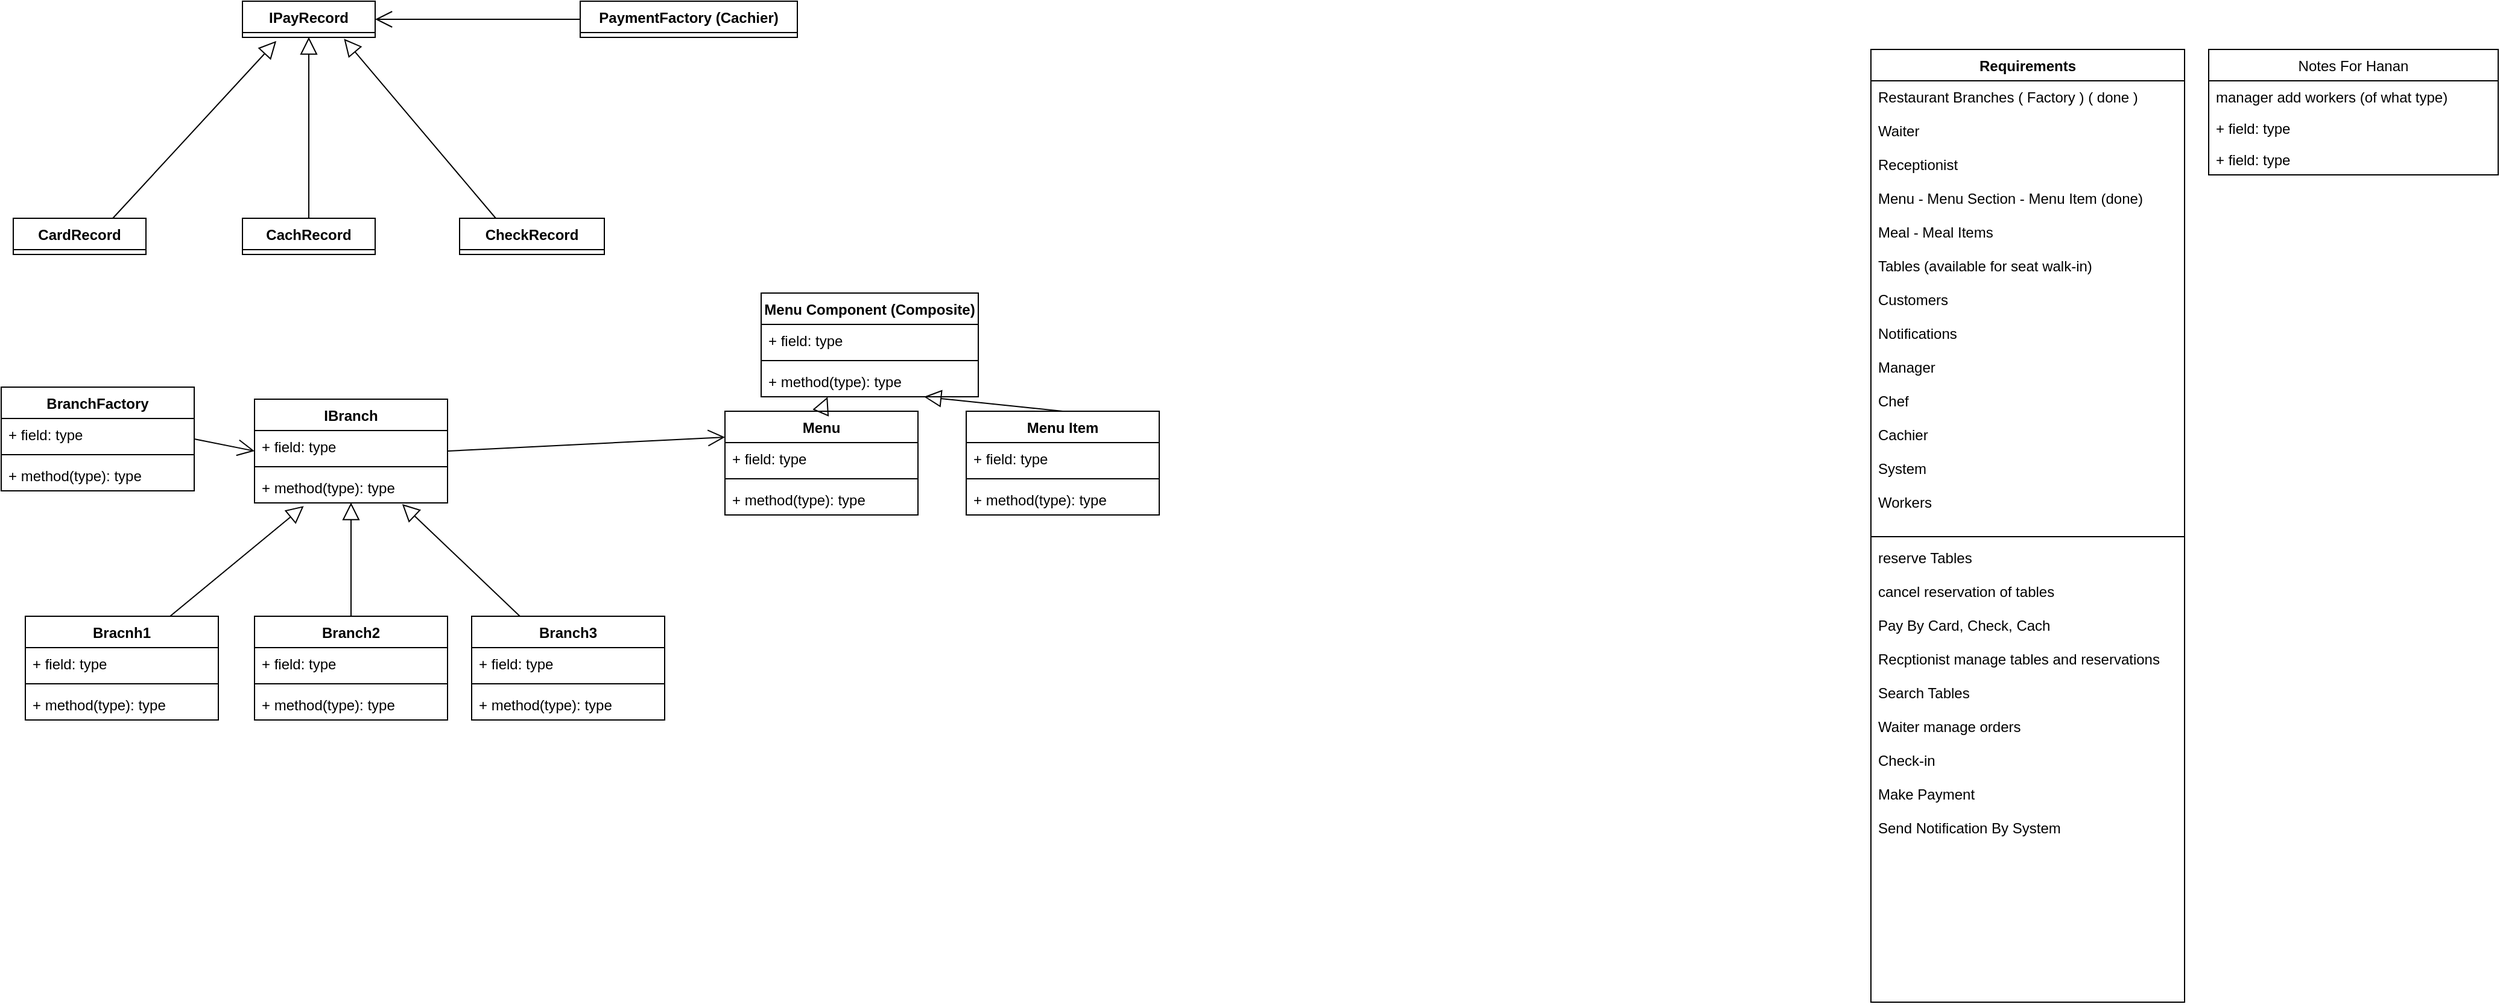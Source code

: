 <mxfile version="20.7.4" type="github">
  <diagram id="xAxxvFsqCapqmSZXbhkK" name="Main">
    <mxGraphModel dx="1235" dy="651" grid="1" gridSize="10" guides="1" tooltips="1" connect="1" arrows="1" fold="1" page="1" pageScale="1" pageWidth="850" pageHeight="1100" math="0" shadow="0">
      <root>
        <mxCell id="0" />
        <mxCell id="1" parent="0" />
        <mxCell id="FFs4DHF73_2S0idd-ukf-1" value="IPayRecord" style="swimlane;fontStyle=1;align=center;verticalAlign=top;childLayout=stackLayout;horizontal=1;startSize=26;horizontalStack=0;resizeParent=1;resizeParentMax=0;resizeLast=0;collapsible=1;marginBottom=0;" parent="1" vertex="1" collapsed="1">
          <mxGeometry x="230" y="50" width="110" height="30" as="geometry">
            <mxRectangle x="230" y="50" width="160" height="86" as="alternateBounds" />
          </mxGeometry>
        </mxCell>
        <mxCell id="FFs4DHF73_2S0idd-ukf-2" value="+ field: type" style="text;strokeColor=none;fillColor=none;align=left;verticalAlign=top;spacingLeft=4;spacingRight=4;overflow=hidden;rotatable=0;points=[[0,0.5],[1,0.5]];portConstraint=eastwest;" parent="FFs4DHF73_2S0idd-ukf-1" vertex="1">
          <mxGeometry y="26" width="160" height="26" as="geometry" />
        </mxCell>
        <mxCell id="FFs4DHF73_2S0idd-ukf-3" value="" style="line;strokeWidth=1;fillColor=none;align=left;verticalAlign=middle;spacingTop=-1;spacingLeft=3;spacingRight=3;rotatable=0;labelPosition=right;points=[];portConstraint=eastwest;strokeColor=inherit;" parent="FFs4DHF73_2S0idd-ukf-1" vertex="1">
          <mxGeometry y="52" width="160" height="8" as="geometry" />
        </mxCell>
        <mxCell id="FFs4DHF73_2S0idd-ukf-4" value="+ method(type): type" style="text;strokeColor=none;fillColor=none;align=left;verticalAlign=top;spacingLeft=4;spacingRight=4;overflow=hidden;rotatable=0;points=[[0,0.5],[1,0.5]];portConstraint=eastwest;" parent="FFs4DHF73_2S0idd-ukf-1" vertex="1">
          <mxGeometry y="60" width="160" height="26" as="geometry" />
        </mxCell>
        <mxCell id="FFs4DHF73_2S0idd-ukf-9" value="Requirements" style="swimlane;fontStyle=1;align=center;verticalAlign=top;childLayout=stackLayout;horizontal=1;startSize=26;horizontalStack=0;resizeParent=1;resizeParentMax=0;resizeLast=0;collapsible=1;marginBottom=0;" parent="1" vertex="1">
          <mxGeometry x="1580" y="90" width="260" height="790" as="geometry" />
        </mxCell>
        <mxCell id="FFs4DHF73_2S0idd-ukf-10" value="Restaurant Branches ( Factory ) ( done )&#xa;&#xa;Waiter&#xa;&#xa;Receptionist&#xa;&#xa;Menu - Menu Section - Menu Item (done)&#xa;&#xa;Meal - Meal Items&#xa;&#xa;Tables (available for seat walk-in)&#xa;&#xa;Customers&#xa;&#xa;Notifications&#xa;&#xa;Manager&#xa;&#xa;Chef&#xa;&#xa;Cachier&#xa;&#xa;System&#xa;&#xa;Workers" style="text;strokeColor=none;fillColor=none;align=left;verticalAlign=top;spacingLeft=4;spacingRight=4;overflow=hidden;rotatable=0;points=[[0,0.5],[1,0.5]];portConstraint=eastwest;" parent="FFs4DHF73_2S0idd-ukf-9" vertex="1">
          <mxGeometry y="26" width="260" height="374" as="geometry" />
        </mxCell>
        <mxCell id="FFs4DHF73_2S0idd-ukf-11" value="" style="line;strokeWidth=1;fillColor=none;align=left;verticalAlign=middle;spacingTop=-1;spacingLeft=3;spacingRight=3;rotatable=0;labelPosition=right;points=[];portConstraint=eastwest;strokeColor=inherit;" parent="FFs4DHF73_2S0idd-ukf-9" vertex="1">
          <mxGeometry y="400" width="260" height="8" as="geometry" />
        </mxCell>
        <mxCell id="FFs4DHF73_2S0idd-ukf-12" value="reserve Tables&#xa;&#xa;cancel reservation of tables&#xa;&#xa;Pay By Card, Check, Cach&#xa;&#xa;Recptionist manage tables and reservations&#xa;&#xa;Search Tables&#xa;&#xa;Waiter manage orders&#xa;&#xa;Check-in&#xa;&#xa;Make Payment&#xa;&#xa;Send Notification By System" style="text;strokeColor=none;fillColor=none;align=left;verticalAlign=top;spacingLeft=4;spacingRight=4;overflow=hidden;rotatable=0;points=[[0,0.5],[1,0.5]];portConstraint=eastwest;" parent="FFs4DHF73_2S0idd-ukf-9" vertex="1">
          <mxGeometry y="408" width="260" height="382" as="geometry" />
        </mxCell>
        <mxCell id="FFs4DHF73_2S0idd-ukf-14" value="CardRecord" style="swimlane;fontStyle=1;align=center;verticalAlign=top;childLayout=stackLayout;horizontal=1;startSize=26;horizontalStack=0;resizeParent=1;resizeParentMax=0;resizeLast=0;collapsible=1;marginBottom=0;" parent="1" vertex="1" collapsed="1">
          <mxGeometry x="40" y="230" width="110" height="30" as="geometry">
            <mxRectangle x="40" y="230" width="160" height="86" as="alternateBounds" />
          </mxGeometry>
        </mxCell>
        <mxCell id="FFs4DHF73_2S0idd-ukf-15" value="+ field: type" style="text;strokeColor=none;fillColor=none;align=left;verticalAlign=top;spacingLeft=4;spacingRight=4;overflow=hidden;rotatable=0;points=[[0,0.5],[1,0.5]];portConstraint=eastwest;" parent="FFs4DHF73_2S0idd-ukf-14" vertex="1">
          <mxGeometry y="26" width="160" height="26" as="geometry" />
        </mxCell>
        <mxCell id="FFs4DHF73_2S0idd-ukf-16" value="" style="line;strokeWidth=1;fillColor=none;align=left;verticalAlign=middle;spacingTop=-1;spacingLeft=3;spacingRight=3;rotatable=0;labelPosition=right;points=[];portConstraint=eastwest;strokeColor=inherit;" parent="FFs4DHF73_2S0idd-ukf-14" vertex="1">
          <mxGeometry y="52" width="160" height="8" as="geometry" />
        </mxCell>
        <mxCell id="FFs4DHF73_2S0idd-ukf-17" value="+ method(type): type" style="text;strokeColor=none;fillColor=none;align=left;verticalAlign=top;spacingLeft=4;spacingRight=4;overflow=hidden;rotatable=0;points=[[0,0.5],[1,0.5]];portConstraint=eastwest;" parent="FFs4DHF73_2S0idd-ukf-14" vertex="1">
          <mxGeometry y="60" width="160" height="26" as="geometry" />
        </mxCell>
        <mxCell id="FFs4DHF73_2S0idd-ukf-18" value="CachRecord" style="swimlane;fontStyle=1;align=center;verticalAlign=top;childLayout=stackLayout;horizontal=1;startSize=26;horizontalStack=0;resizeParent=1;resizeParentMax=0;resizeLast=0;collapsible=1;marginBottom=0;" parent="1" vertex="1" collapsed="1">
          <mxGeometry x="230" y="230" width="110" height="30" as="geometry">
            <mxRectangle x="230" y="230" width="160" height="86" as="alternateBounds" />
          </mxGeometry>
        </mxCell>
        <mxCell id="FFs4DHF73_2S0idd-ukf-19" value="+ field: type" style="text;strokeColor=none;fillColor=none;align=left;verticalAlign=top;spacingLeft=4;spacingRight=4;overflow=hidden;rotatable=0;points=[[0,0.5],[1,0.5]];portConstraint=eastwest;" parent="FFs4DHF73_2S0idd-ukf-18" vertex="1">
          <mxGeometry y="26" width="160" height="26" as="geometry" />
        </mxCell>
        <mxCell id="FFs4DHF73_2S0idd-ukf-20" value="" style="line;strokeWidth=1;fillColor=none;align=left;verticalAlign=middle;spacingTop=-1;spacingLeft=3;spacingRight=3;rotatable=0;labelPosition=right;points=[];portConstraint=eastwest;strokeColor=inherit;" parent="FFs4DHF73_2S0idd-ukf-18" vertex="1">
          <mxGeometry y="52" width="160" height="8" as="geometry" />
        </mxCell>
        <mxCell id="FFs4DHF73_2S0idd-ukf-21" value="+ method(type): type" style="text;strokeColor=none;fillColor=none;align=left;verticalAlign=top;spacingLeft=4;spacingRight=4;overflow=hidden;rotatable=0;points=[[0,0.5],[1,0.5]];portConstraint=eastwest;" parent="FFs4DHF73_2S0idd-ukf-18" vertex="1">
          <mxGeometry y="60" width="160" height="26" as="geometry" />
        </mxCell>
        <mxCell id="FFs4DHF73_2S0idd-ukf-22" value="CheckRecord" style="swimlane;fontStyle=1;align=center;verticalAlign=top;childLayout=stackLayout;horizontal=1;startSize=26;horizontalStack=0;resizeParent=1;resizeParentMax=0;resizeLast=0;collapsible=1;marginBottom=0;" parent="1" vertex="1" collapsed="1">
          <mxGeometry x="410" y="230" width="120" height="30" as="geometry">
            <mxRectangle x="410" y="230" width="160" height="86" as="alternateBounds" />
          </mxGeometry>
        </mxCell>
        <mxCell id="FFs4DHF73_2S0idd-ukf-23" value="+ field: type" style="text;strokeColor=none;fillColor=none;align=left;verticalAlign=top;spacingLeft=4;spacingRight=4;overflow=hidden;rotatable=0;points=[[0,0.5],[1,0.5]];portConstraint=eastwest;" parent="FFs4DHF73_2S0idd-ukf-22" vertex="1">
          <mxGeometry y="26" width="160" height="26" as="geometry" />
        </mxCell>
        <mxCell id="FFs4DHF73_2S0idd-ukf-24" value="" style="line;strokeWidth=1;fillColor=none;align=left;verticalAlign=middle;spacingTop=-1;spacingLeft=3;spacingRight=3;rotatable=0;labelPosition=right;points=[];portConstraint=eastwest;strokeColor=inherit;" parent="FFs4DHF73_2S0idd-ukf-22" vertex="1">
          <mxGeometry y="52" width="160" height="8" as="geometry" />
        </mxCell>
        <mxCell id="FFs4DHF73_2S0idd-ukf-25" value="+ method(type): type" style="text;strokeColor=none;fillColor=none;align=left;verticalAlign=top;spacingLeft=4;spacingRight=4;overflow=hidden;rotatable=0;points=[[0,0.5],[1,0.5]];portConstraint=eastwest;" parent="FFs4DHF73_2S0idd-ukf-22" vertex="1">
          <mxGeometry y="60" width="160" height="26" as="geometry" />
        </mxCell>
        <mxCell id="FFs4DHF73_2S0idd-ukf-26" value="" style="endArrow=block;endFill=0;endSize=12;html=1;rounded=0;entryX=0.5;entryY=0.992;entryDx=0;entryDy=0;entryPerimeter=0;exitX=0.5;exitY=0;exitDx=0;exitDy=0;" parent="1" source="FFs4DHF73_2S0idd-ukf-18" target="FFs4DHF73_2S0idd-ukf-4" edge="1">
          <mxGeometry width="160" relative="1" as="geometry">
            <mxPoint x="310" y="280" as="sourcePoint" />
            <mxPoint x="470" y="280" as="targetPoint" />
          </mxGeometry>
        </mxCell>
        <mxCell id="FFs4DHF73_2S0idd-ukf-27" value="" style="endArrow=block;endFill=0;endSize=12;html=1;rounded=0;entryX=0.255;entryY=1.1;entryDx=0;entryDy=0;entryPerimeter=0;exitX=0.75;exitY=0;exitDx=0;exitDy=0;" parent="1" source="FFs4DHF73_2S0idd-ukf-14" target="FFs4DHF73_2S0idd-ukf-4" edge="1">
          <mxGeometry width="160" relative="1" as="geometry">
            <mxPoint x="320" y="240" as="sourcePoint" />
            <mxPoint x="320" y="145.792" as="targetPoint" />
          </mxGeometry>
        </mxCell>
        <mxCell id="FFs4DHF73_2S0idd-ukf-28" value="" style="endArrow=block;endFill=0;endSize=12;html=1;rounded=0;exitX=0.25;exitY=0;exitDx=0;exitDy=0;entryX=0.765;entryY=1.038;entryDx=0;entryDy=0;entryPerimeter=0;" parent="1" source="FFs4DHF73_2S0idd-ukf-22" target="FFs4DHF73_2S0idd-ukf-4" edge="1">
          <mxGeometry width="160" relative="1" as="geometry">
            <mxPoint x="320" y="240" as="sourcePoint" />
            <mxPoint x="360" y="180" as="targetPoint" />
          </mxGeometry>
        </mxCell>
        <mxCell id="FFs4DHF73_2S0idd-ukf-29" value="PaymentFactory (Cachier)" style="swimlane;fontStyle=1;align=center;verticalAlign=top;childLayout=stackLayout;horizontal=1;startSize=26;horizontalStack=0;resizeParent=1;resizeParentMax=0;resizeLast=0;collapsible=1;marginBottom=0;" parent="1" vertex="1" collapsed="1">
          <mxGeometry x="510" y="50" width="180" height="30" as="geometry">
            <mxRectangle x="590" y="50" width="160" height="86" as="alternateBounds" />
          </mxGeometry>
        </mxCell>
        <mxCell id="FFs4DHF73_2S0idd-ukf-30" value="+ field: type" style="text;strokeColor=none;fillColor=none;align=left;verticalAlign=top;spacingLeft=4;spacingRight=4;overflow=hidden;rotatable=0;points=[[0,0.5],[1,0.5]];portConstraint=eastwest;" parent="FFs4DHF73_2S0idd-ukf-29" vertex="1">
          <mxGeometry y="26" width="160" height="26" as="geometry" />
        </mxCell>
        <mxCell id="FFs4DHF73_2S0idd-ukf-31" value="" style="line;strokeWidth=1;fillColor=none;align=left;verticalAlign=middle;spacingTop=-1;spacingLeft=3;spacingRight=3;rotatable=0;labelPosition=right;points=[];portConstraint=eastwest;strokeColor=inherit;" parent="FFs4DHF73_2S0idd-ukf-29" vertex="1">
          <mxGeometry y="52" width="160" height="8" as="geometry" />
        </mxCell>
        <mxCell id="FFs4DHF73_2S0idd-ukf-32" value="+ method(type): type" style="text;strokeColor=none;fillColor=none;align=left;verticalAlign=top;spacingLeft=4;spacingRight=4;overflow=hidden;rotatable=0;points=[[0,0.5],[1,0.5]];portConstraint=eastwest;" parent="FFs4DHF73_2S0idd-ukf-29" vertex="1">
          <mxGeometry y="60" width="160" height="26" as="geometry" />
        </mxCell>
        <mxCell id="FFs4DHF73_2S0idd-ukf-33" value="" style="endArrow=open;endFill=1;endSize=12;html=1;rounded=0;entryX=1;entryY=0.5;entryDx=0;entryDy=0;exitX=0;exitY=0.5;exitDx=0;exitDy=0;" parent="1" source="FFs4DHF73_2S0idd-ukf-30" target="FFs4DHF73_2S0idd-ukf-2" edge="1">
          <mxGeometry width="160" relative="1" as="geometry">
            <mxPoint x="360" y="240" as="sourcePoint" />
            <mxPoint x="520" y="240" as="targetPoint" />
          </mxGeometry>
        </mxCell>
        <mxCell id="FFs4DHF73_2S0idd-ukf-34" value="IBranch" style="swimlane;fontStyle=1;align=center;verticalAlign=top;childLayout=stackLayout;horizontal=1;startSize=26;horizontalStack=0;resizeParent=1;resizeParentMax=0;resizeLast=0;collapsible=1;marginBottom=0;" parent="1" vertex="1">
          <mxGeometry x="240" y="380" width="160" height="86" as="geometry">
            <mxRectangle x="240" y="380" width="110" height="30" as="alternateBounds" />
          </mxGeometry>
        </mxCell>
        <mxCell id="FFs4DHF73_2S0idd-ukf-35" value="+ field: type" style="text;strokeColor=none;fillColor=none;align=left;verticalAlign=top;spacingLeft=4;spacingRight=4;overflow=hidden;rotatable=0;points=[[0,0.5],[1,0.5]];portConstraint=eastwest;" parent="FFs4DHF73_2S0idd-ukf-34" vertex="1">
          <mxGeometry y="26" width="160" height="26" as="geometry" />
        </mxCell>
        <mxCell id="FFs4DHF73_2S0idd-ukf-36" value="" style="line;strokeWidth=1;fillColor=none;align=left;verticalAlign=middle;spacingTop=-1;spacingLeft=3;spacingRight=3;rotatable=0;labelPosition=right;points=[];portConstraint=eastwest;strokeColor=inherit;" parent="FFs4DHF73_2S0idd-ukf-34" vertex="1">
          <mxGeometry y="52" width="160" height="8" as="geometry" />
        </mxCell>
        <mxCell id="FFs4DHF73_2S0idd-ukf-37" value="+ method(type): type" style="text;strokeColor=none;fillColor=none;align=left;verticalAlign=top;spacingLeft=4;spacingRight=4;overflow=hidden;rotatable=0;points=[[0,0.5],[1,0.5]];portConstraint=eastwest;" parent="FFs4DHF73_2S0idd-ukf-34" vertex="1">
          <mxGeometry y="60" width="160" height="26" as="geometry" />
        </mxCell>
        <mxCell id="FFs4DHF73_2S0idd-ukf-38" value="Bracnh1" style="swimlane;fontStyle=1;align=center;verticalAlign=top;childLayout=stackLayout;horizontal=1;startSize=26;horizontalStack=0;resizeParent=1;resizeParentMax=0;resizeLast=0;collapsible=1;marginBottom=0;" parent="1" vertex="1">
          <mxGeometry x="50" y="560" width="160" height="86" as="geometry">
            <mxRectangle x="50" y="560" width="110" height="30" as="alternateBounds" />
          </mxGeometry>
        </mxCell>
        <mxCell id="FFs4DHF73_2S0idd-ukf-39" value="+ field: type" style="text;strokeColor=none;fillColor=none;align=left;verticalAlign=top;spacingLeft=4;spacingRight=4;overflow=hidden;rotatable=0;points=[[0,0.5],[1,0.5]];portConstraint=eastwest;" parent="FFs4DHF73_2S0idd-ukf-38" vertex="1">
          <mxGeometry y="26" width="160" height="26" as="geometry" />
        </mxCell>
        <mxCell id="FFs4DHF73_2S0idd-ukf-40" value="" style="line;strokeWidth=1;fillColor=none;align=left;verticalAlign=middle;spacingTop=-1;spacingLeft=3;spacingRight=3;rotatable=0;labelPosition=right;points=[];portConstraint=eastwest;strokeColor=inherit;" parent="FFs4DHF73_2S0idd-ukf-38" vertex="1">
          <mxGeometry y="52" width="160" height="8" as="geometry" />
        </mxCell>
        <mxCell id="FFs4DHF73_2S0idd-ukf-41" value="+ method(type): type" style="text;strokeColor=none;fillColor=none;align=left;verticalAlign=top;spacingLeft=4;spacingRight=4;overflow=hidden;rotatable=0;points=[[0,0.5],[1,0.5]];portConstraint=eastwest;" parent="FFs4DHF73_2S0idd-ukf-38" vertex="1">
          <mxGeometry y="60" width="160" height="26" as="geometry" />
        </mxCell>
        <mxCell id="FFs4DHF73_2S0idd-ukf-42" value="Branch2" style="swimlane;fontStyle=1;align=center;verticalAlign=top;childLayout=stackLayout;horizontal=1;startSize=26;horizontalStack=0;resizeParent=1;resizeParentMax=0;resizeLast=0;collapsible=1;marginBottom=0;" parent="1" vertex="1">
          <mxGeometry x="240" y="560" width="160" height="86" as="geometry">
            <mxRectangle x="240" y="560" width="110" height="30" as="alternateBounds" />
          </mxGeometry>
        </mxCell>
        <mxCell id="FFs4DHF73_2S0idd-ukf-43" value="+ field: type" style="text;strokeColor=none;fillColor=none;align=left;verticalAlign=top;spacingLeft=4;spacingRight=4;overflow=hidden;rotatable=0;points=[[0,0.5],[1,0.5]];portConstraint=eastwest;" parent="FFs4DHF73_2S0idd-ukf-42" vertex="1">
          <mxGeometry y="26" width="160" height="26" as="geometry" />
        </mxCell>
        <mxCell id="FFs4DHF73_2S0idd-ukf-44" value="" style="line;strokeWidth=1;fillColor=none;align=left;verticalAlign=middle;spacingTop=-1;spacingLeft=3;spacingRight=3;rotatable=0;labelPosition=right;points=[];portConstraint=eastwest;strokeColor=inherit;" parent="FFs4DHF73_2S0idd-ukf-42" vertex="1">
          <mxGeometry y="52" width="160" height="8" as="geometry" />
        </mxCell>
        <mxCell id="FFs4DHF73_2S0idd-ukf-45" value="+ method(type): type" style="text;strokeColor=none;fillColor=none;align=left;verticalAlign=top;spacingLeft=4;spacingRight=4;overflow=hidden;rotatable=0;points=[[0,0.5],[1,0.5]];portConstraint=eastwest;" parent="FFs4DHF73_2S0idd-ukf-42" vertex="1">
          <mxGeometry y="60" width="160" height="26" as="geometry" />
        </mxCell>
        <mxCell id="FFs4DHF73_2S0idd-ukf-46" value="Branch3" style="swimlane;fontStyle=1;align=center;verticalAlign=top;childLayout=stackLayout;horizontal=1;startSize=26;horizontalStack=0;resizeParent=1;resizeParentMax=0;resizeLast=0;collapsible=1;marginBottom=0;" parent="1" vertex="1">
          <mxGeometry x="420" y="560" width="160" height="86" as="geometry">
            <mxRectangle x="420" y="560" width="120" height="30" as="alternateBounds" />
          </mxGeometry>
        </mxCell>
        <mxCell id="FFs4DHF73_2S0idd-ukf-47" value="+ field: type" style="text;strokeColor=none;fillColor=none;align=left;verticalAlign=top;spacingLeft=4;spacingRight=4;overflow=hidden;rotatable=0;points=[[0,0.5],[1,0.5]];portConstraint=eastwest;" parent="FFs4DHF73_2S0idd-ukf-46" vertex="1">
          <mxGeometry y="26" width="160" height="26" as="geometry" />
        </mxCell>
        <mxCell id="FFs4DHF73_2S0idd-ukf-48" value="" style="line;strokeWidth=1;fillColor=none;align=left;verticalAlign=middle;spacingTop=-1;spacingLeft=3;spacingRight=3;rotatable=0;labelPosition=right;points=[];portConstraint=eastwest;strokeColor=inherit;" parent="FFs4DHF73_2S0idd-ukf-46" vertex="1">
          <mxGeometry y="52" width="160" height="8" as="geometry" />
        </mxCell>
        <mxCell id="FFs4DHF73_2S0idd-ukf-49" value="+ method(type): type" style="text;strokeColor=none;fillColor=none;align=left;verticalAlign=top;spacingLeft=4;spacingRight=4;overflow=hidden;rotatable=0;points=[[0,0.5],[1,0.5]];portConstraint=eastwest;" parent="FFs4DHF73_2S0idd-ukf-46" vertex="1">
          <mxGeometry y="60" width="160" height="26" as="geometry" />
        </mxCell>
        <mxCell id="FFs4DHF73_2S0idd-ukf-50" value="" style="endArrow=block;endFill=0;endSize=12;html=1;rounded=0;entryX=0.5;entryY=0.992;entryDx=0;entryDy=0;entryPerimeter=0;exitX=0.5;exitY=0;exitDx=0;exitDy=0;" parent="1" source="FFs4DHF73_2S0idd-ukf-42" target="FFs4DHF73_2S0idd-ukf-37" edge="1">
          <mxGeometry width="160" relative="1" as="geometry">
            <mxPoint x="320" y="610" as="sourcePoint" />
            <mxPoint x="480" y="610" as="targetPoint" />
          </mxGeometry>
        </mxCell>
        <mxCell id="FFs4DHF73_2S0idd-ukf-51" value="" style="endArrow=block;endFill=0;endSize=12;html=1;rounded=0;entryX=0.255;entryY=1.1;entryDx=0;entryDy=0;entryPerimeter=0;exitX=0.75;exitY=0;exitDx=0;exitDy=0;" parent="1" source="FFs4DHF73_2S0idd-ukf-38" target="FFs4DHF73_2S0idd-ukf-37" edge="1">
          <mxGeometry width="160" relative="1" as="geometry">
            <mxPoint x="330" y="570" as="sourcePoint" />
            <mxPoint x="330" y="475.792" as="targetPoint" />
          </mxGeometry>
        </mxCell>
        <mxCell id="FFs4DHF73_2S0idd-ukf-52" value="" style="endArrow=block;endFill=0;endSize=12;html=1;rounded=0;exitX=0.25;exitY=0;exitDx=0;exitDy=0;entryX=0.765;entryY=1.038;entryDx=0;entryDy=0;entryPerimeter=0;" parent="1" source="FFs4DHF73_2S0idd-ukf-46" target="FFs4DHF73_2S0idd-ukf-37" edge="1">
          <mxGeometry width="160" relative="1" as="geometry">
            <mxPoint x="330" y="570" as="sourcePoint" />
            <mxPoint x="370" y="510" as="targetPoint" />
          </mxGeometry>
        </mxCell>
        <mxCell id="FFs4DHF73_2S0idd-ukf-53" value="BranchFactory" style="swimlane;fontStyle=1;align=center;verticalAlign=top;childLayout=stackLayout;horizontal=1;startSize=26;horizontalStack=0;resizeParent=1;resizeParentMax=0;resizeLast=0;collapsible=1;marginBottom=0;" parent="1" vertex="1">
          <mxGeometry x="30" y="370" width="160" height="86" as="geometry">
            <mxRectangle x="30" y="370" width="130" height="30" as="alternateBounds" />
          </mxGeometry>
        </mxCell>
        <mxCell id="FFs4DHF73_2S0idd-ukf-54" value="+ field: type" style="text;strokeColor=none;fillColor=none;align=left;verticalAlign=top;spacingLeft=4;spacingRight=4;overflow=hidden;rotatable=0;points=[[0,0.5],[1,0.5]];portConstraint=eastwest;" parent="FFs4DHF73_2S0idd-ukf-53" vertex="1">
          <mxGeometry y="26" width="160" height="26" as="geometry" />
        </mxCell>
        <mxCell id="FFs4DHF73_2S0idd-ukf-55" value="" style="line;strokeWidth=1;fillColor=none;align=left;verticalAlign=middle;spacingTop=-1;spacingLeft=3;spacingRight=3;rotatable=0;labelPosition=right;points=[];portConstraint=eastwest;strokeColor=inherit;" parent="FFs4DHF73_2S0idd-ukf-53" vertex="1">
          <mxGeometry y="52" width="160" height="8" as="geometry" />
        </mxCell>
        <mxCell id="FFs4DHF73_2S0idd-ukf-56" value="+ method(type): type" style="text;strokeColor=none;fillColor=none;align=left;verticalAlign=top;spacingLeft=4;spacingRight=4;overflow=hidden;rotatable=0;points=[[0,0.5],[1,0.5]];portConstraint=eastwest;" parent="FFs4DHF73_2S0idd-ukf-53" vertex="1">
          <mxGeometry y="60" width="160" height="26" as="geometry" />
        </mxCell>
        <mxCell id="FFs4DHF73_2S0idd-ukf-57" value="" style="endArrow=open;endFill=1;endSize=12;html=1;rounded=0;entryX=0;entryY=0.5;entryDx=0;entryDy=0;exitX=1;exitY=0.5;exitDx=0;exitDy=0;" parent="1" source="FFs4DHF73_2S0idd-ukf-53" target="FFs4DHF73_2S0idd-ukf-34" edge="1">
          <mxGeometry width="160" relative="1" as="geometry">
            <mxPoint x="370" y="570" as="sourcePoint" />
            <mxPoint x="530" y="570" as="targetPoint" />
          </mxGeometry>
        </mxCell>
        <mxCell id="FFs4DHF73_2S0idd-ukf-58" value="Menu Component (Composite)" style="swimlane;fontStyle=1;align=center;verticalAlign=top;childLayout=stackLayout;horizontal=1;startSize=26;horizontalStack=0;resizeParent=1;resizeParentMax=0;resizeLast=0;collapsible=1;marginBottom=0;" parent="1" vertex="1">
          <mxGeometry x="660" y="292" width="180" height="86" as="geometry">
            <mxRectangle x="660" y="292" width="220" height="30" as="alternateBounds" />
          </mxGeometry>
        </mxCell>
        <mxCell id="FFs4DHF73_2S0idd-ukf-59" value="+ field: type" style="text;strokeColor=none;fillColor=none;align=left;verticalAlign=top;spacingLeft=4;spacingRight=4;overflow=hidden;rotatable=0;points=[[0,0.5],[1,0.5]];portConstraint=eastwest;" parent="FFs4DHF73_2S0idd-ukf-58" vertex="1">
          <mxGeometry y="26" width="180" height="26" as="geometry" />
        </mxCell>
        <mxCell id="FFs4DHF73_2S0idd-ukf-60" value="" style="line;strokeWidth=1;fillColor=none;align=left;verticalAlign=middle;spacingTop=-1;spacingLeft=3;spacingRight=3;rotatable=0;labelPosition=right;points=[];portConstraint=eastwest;strokeColor=inherit;" parent="FFs4DHF73_2S0idd-ukf-58" vertex="1">
          <mxGeometry y="52" width="180" height="8" as="geometry" />
        </mxCell>
        <mxCell id="FFs4DHF73_2S0idd-ukf-61" value="+ method(type): type" style="text;strokeColor=none;fillColor=none;align=left;verticalAlign=top;spacingLeft=4;spacingRight=4;overflow=hidden;rotatable=0;points=[[0,0.5],[1,0.5]];portConstraint=eastwest;" parent="FFs4DHF73_2S0idd-ukf-58" vertex="1">
          <mxGeometry y="60" width="180" height="26" as="geometry" />
        </mxCell>
        <mxCell id="FFs4DHF73_2S0idd-ukf-67" value="Menu Item" style="swimlane;fontStyle=1;align=center;verticalAlign=top;childLayout=stackLayout;horizontal=1;startSize=26;horizontalStack=0;resizeParent=1;resizeParentMax=0;resizeLast=0;collapsible=1;marginBottom=0;" parent="1" vertex="1">
          <mxGeometry x="830" y="390" width="160" height="86" as="geometry">
            <mxRectangle x="830" y="390" width="100" height="30" as="alternateBounds" />
          </mxGeometry>
        </mxCell>
        <mxCell id="FFs4DHF73_2S0idd-ukf-68" value="+ field: type" style="text;strokeColor=none;fillColor=none;align=left;verticalAlign=top;spacingLeft=4;spacingRight=4;overflow=hidden;rotatable=0;points=[[0,0.5],[1,0.5]];portConstraint=eastwest;" parent="FFs4DHF73_2S0idd-ukf-67" vertex="1">
          <mxGeometry y="26" width="160" height="26" as="geometry" />
        </mxCell>
        <mxCell id="FFs4DHF73_2S0idd-ukf-69" value="" style="line;strokeWidth=1;fillColor=none;align=left;verticalAlign=middle;spacingTop=-1;spacingLeft=3;spacingRight=3;rotatable=0;labelPosition=right;points=[];portConstraint=eastwest;strokeColor=inherit;" parent="FFs4DHF73_2S0idd-ukf-67" vertex="1">
          <mxGeometry y="52" width="160" height="8" as="geometry" />
        </mxCell>
        <mxCell id="FFs4DHF73_2S0idd-ukf-70" value="+ method(type): type" style="text;strokeColor=none;fillColor=none;align=left;verticalAlign=top;spacingLeft=4;spacingRight=4;overflow=hidden;rotatable=0;points=[[0,0.5],[1,0.5]];portConstraint=eastwest;" parent="FFs4DHF73_2S0idd-ukf-67" vertex="1">
          <mxGeometry y="60" width="160" height="26" as="geometry" />
        </mxCell>
        <mxCell id="FFs4DHF73_2S0idd-ukf-76" value="Menu" style="swimlane;fontStyle=1;align=center;verticalAlign=top;childLayout=stackLayout;horizontal=1;startSize=26;horizontalStack=0;resizeParent=1;resizeParentMax=0;resizeLast=0;collapsible=1;marginBottom=0;" parent="1" vertex="1">
          <mxGeometry x="630" y="390" width="160" height="86" as="geometry">
            <mxRectangle x="630" y="390" width="70" height="30" as="alternateBounds" />
          </mxGeometry>
        </mxCell>
        <mxCell id="FFs4DHF73_2S0idd-ukf-77" value="+ field: type" style="text;strokeColor=none;fillColor=none;align=left;verticalAlign=top;spacingLeft=4;spacingRight=4;overflow=hidden;rotatable=0;points=[[0,0.5],[1,0.5]];portConstraint=eastwest;" parent="FFs4DHF73_2S0idd-ukf-76" vertex="1">
          <mxGeometry y="26" width="160" height="26" as="geometry" />
        </mxCell>
        <mxCell id="FFs4DHF73_2S0idd-ukf-78" value="" style="line;strokeWidth=1;fillColor=none;align=left;verticalAlign=middle;spacingTop=-1;spacingLeft=3;spacingRight=3;rotatable=0;labelPosition=right;points=[];portConstraint=eastwest;strokeColor=inherit;" parent="FFs4DHF73_2S0idd-ukf-76" vertex="1">
          <mxGeometry y="52" width="160" height="8" as="geometry" />
        </mxCell>
        <mxCell id="FFs4DHF73_2S0idd-ukf-79" value="+ method(type): type" style="text;strokeColor=none;fillColor=none;align=left;verticalAlign=top;spacingLeft=4;spacingRight=4;overflow=hidden;rotatable=0;points=[[0,0.5],[1,0.5]];portConstraint=eastwest;" parent="FFs4DHF73_2S0idd-ukf-76" vertex="1">
          <mxGeometry y="60" width="160" height="26" as="geometry" />
        </mxCell>
        <mxCell id="FFs4DHF73_2S0idd-ukf-88" value="" style="endArrow=block;endFill=0;endSize=12;html=1;rounded=0;exitX=0.5;exitY=0;exitDx=0;exitDy=0;entryX=0.306;entryY=1.003;entryDx=0;entryDy=0;entryPerimeter=0;" parent="1" source="FFs4DHF73_2S0idd-ukf-76" target="FFs4DHF73_2S0idd-ukf-61" edge="1">
          <mxGeometry width="160" relative="1" as="geometry">
            <mxPoint x="725.85" y="560.86" as="sourcePoint" />
            <mxPoint x="600.0" y="412" as="targetPoint" />
          </mxGeometry>
        </mxCell>
        <mxCell id="FFs4DHF73_2S0idd-ukf-89" value="" style="endArrow=block;endFill=0;endSize=12;html=1;rounded=0;exitX=0.5;exitY=0;exitDx=0;exitDy=0;entryX=0.75;entryY=1;entryDx=0;entryDy=0;" parent="1" source="FFs4DHF73_2S0idd-ukf-67" target="FFs4DHF73_2S0idd-ukf-58" edge="1">
          <mxGeometry width="160" relative="1" as="geometry">
            <mxPoint x="650" y="422" as="sourcePoint" />
            <mxPoint x="708.96" y="388.078" as="targetPoint" />
          </mxGeometry>
        </mxCell>
        <mxCell id="FFs4DHF73_2S0idd-ukf-90" value="" style="endArrow=open;endFill=1;endSize=12;html=1;rounded=0;entryX=0;entryY=0.25;entryDx=0;entryDy=0;exitX=1;exitY=0.5;exitDx=0;exitDy=0;" parent="1" source="FFs4DHF73_2S0idd-ukf-34" target="FFs4DHF73_2S0idd-ukf-76" edge="1">
          <mxGeometry width="160" relative="1" as="geometry">
            <mxPoint x="350" y="400" as="sourcePoint" />
            <mxPoint x="430" y="410" as="targetPoint" />
          </mxGeometry>
        </mxCell>
        <mxCell id="FFs4DHF73_2S0idd-ukf-91" value="Notes For Hanan" style="swimlane;fontStyle=0;childLayout=stackLayout;horizontal=1;startSize=26;fillColor=none;horizontalStack=0;resizeParent=1;resizeParentMax=0;resizeLast=0;collapsible=1;marginBottom=0;" parent="1" vertex="1">
          <mxGeometry x="1860" y="90" width="240" height="104" as="geometry" />
        </mxCell>
        <mxCell id="FFs4DHF73_2S0idd-ukf-92" value="manager add workers (of what type)" style="text;strokeColor=none;fillColor=none;align=left;verticalAlign=top;spacingLeft=4;spacingRight=4;overflow=hidden;rotatable=0;points=[[0,0.5],[1,0.5]];portConstraint=eastwest;" parent="FFs4DHF73_2S0idd-ukf-91" vertex="1">
          <mxGeometry y="26" width="240" height="26" as="geometry" />
        </mxCell>
        <mxCell id="FFs4DHF73_2S0idd-ukf-93" value="+ field: type" style="text;strokeColor=none;fillColor=none;align=left;verticalAlign=top;spacingLeft=4;spacingRight=4;overflow=hidden;rotatable=0;points=[[0,0.5],[1,0.5]];portConstraint=eastwest;" parent="FFs4DHF73_2S0idd-ukf-91" vertex="1">
          <mxGeometry y="52" width="240" height="26" as="geometry" />
        </mxCell>
        <mxCell id="FFs4DHF73_2S0idd-ukf-94" value="+ field: type" style="text;strokeColor=none;fillColor=none;align=left;verticalAlign=top;spacingLeft=4;spacingRight=4;overflow=hidden;rotatable=0;points=[[0,0.5],[1,0.5]];portConstraint=eastwest;" parent="FFs4DHF73_2S0idd-ukf-91" vertex="1">
          <mxGeometry y="78" width="240" height="26" as="geometry" />
        </mxCell>
      </root>
    </mxGraphModel>
  </diagram>
</mxfile>

